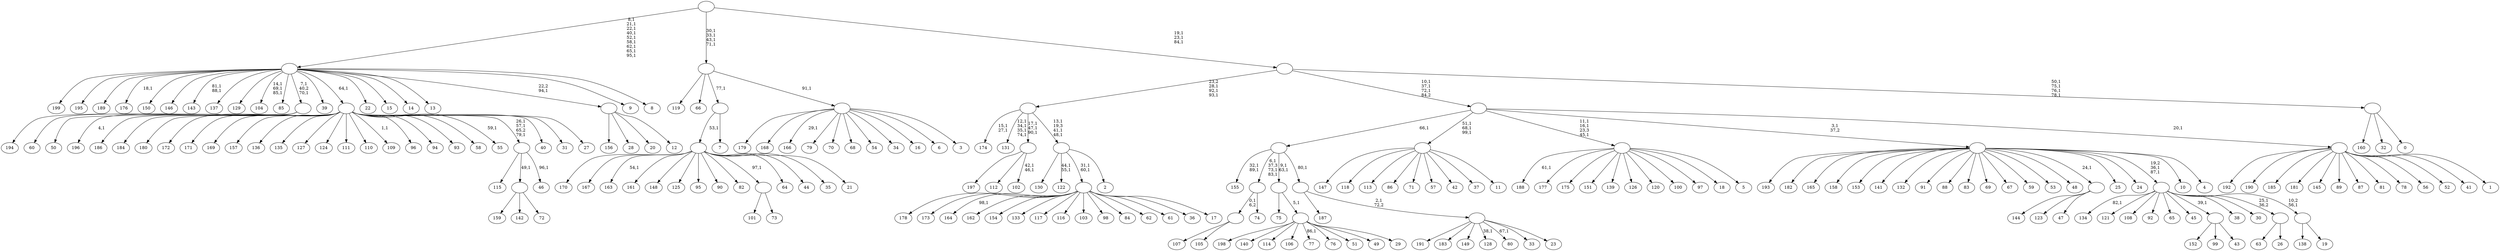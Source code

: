 digraph T {
	300 [label="199"]
	299 [label="198"]
	298 [label="197"]
	297 [label="196"]
	295 [label="195"]
	294 [label="194"]
	293 [label="193"]
	292 [label="192"]
	291 [label="191"]
	290 [label="190"]
	289 [label="189"]
	288 [label="188"]
	286 [label="187"]
	285 [label="186"]
	284 [label="185"]
	283 [label="184"]
	282 [label="183"]
	281 [label="182"]
	280 [label="181"]
	279 [label="180"]
	278 [label="179"]
	277 [label="178"]
	276 [label="177"]
	275 [label="176"]
	273 [label="175"]
	272 [label="174"]
	269 [label="173"]
	268 [label="172"]
	267 [label="171"]
	266 [label="170"]
	265 [label="169"]
	264 [label="168"]
	263 [label="167"]
	262 [label="166"]
	260 [label="165"]
	259 [label="164"]
	257 [label="163"]
	255 [label="162"]
	254 [label="161"]
	253 [label="160"]
	252 [label="159"]
	251 [label="158"]
	250 [label="157"]
	249 [label="156"]
	248 [label="155"]
	245 [label="154"]
	244 [label="153"]
	243 [label="152"]
	242 [label="151"]
	241 [label="150"]
	240 [label="149"]
	239 [label="148"]
	238 [label="147"]
	237 [label="146"]
	236 [label="145"]
	235 [label="144"]
	234 [label="143"]
	231 [label="142"]
	230 [label="141"]
	229 [label="140"]
	228 [label="139"]
	227 [label="138"]
	226 [label="137"]
	225 [label="136"]
	224 [label="135"]
	223 [label="134"]
	221 [label="133"]
	220 [label="132"]
	219 [label="131"]
	214 [label="130"]
	213 [label="129"]
	212 [label="128"]
	210 [label="127"]
	209 [label="126"]
	208 [label="125"]
	207 [label="124"]
	206 [label="123"]
	205 [label="122"]
	202 [label="121"]
	201 [label="120"]
	200 [label="119"]
	199 [label="118"]
	198 [label="117"]
	197 [label="116"]
	196 [label="115"]
	195 [label="114"]
	194 [label="113"]
	193 [label="112"]
	192 [label="111"]
	191 [label="110"]
	190 [label="109"]
	188 [label="108"]
	187 [label="107"]
	186 [label="106"]
	185 [label="105"]
	184 [label=""]
	183 [label="104"]
	179 [label="103"]
	178 [label="102"]
	175 [label=""]
	172 [label="101"]
	171 [label="100"]
	170 [label="99"]
	169 [label="98"]
	168 [label="97"]
	167 [label="96"]
	166 [label="95"]
	165 [label="94"]
	164 [label="93"]
	163 [label="92"]
	162 [label="91"]
	161 [label="90"]
	160 [label="89"]
	159 [label="88"]
	158 [label="87"]
	157 [label="86"]
	156 [label="85"]
	155 [label="84"]
	154 [label="83"]
	153 [label="82"]
	152 [label="81"]
	151 [label="80"]
	149 [label="79"]
	148 [label="78"]
	147 [label="77"]
	145 [label="76"]
	144 [label="75"]
	143 [label="74"]
	142 [label=""]
	139 [label="73"]
	138 [label=""]
	137 [label="72"]
	136 [label=""]
	135 [label="71"]
	134 [label="70"]
	133 [label="69"]
	132 [label="68"]
	131 [label="67"]
	130 [label="66"]
	129 [label="65"]
	128 [label="64"]
	127 [label="63"]
	126 [label="62"]
	125 [label="61"]
	124 [label="60"]
	123 [label="59"]
	122 [label="58"]
	121 [label="57"]
	120 [label="56"]
	119 [label="55"]
	117 [label="54"]
	116 [label="53"]
	115 [label="52"]
	114 [label="51"]
	113 [label="50"]
	112 [label=""]
	110 [label="49"]
	109 [label="48"]
	108 [label="47"]
	107 [label=""]
	106 [label="46"]
	104 [label=""]
	101 [label="45"]
	100 [label="44"]
	99 [label="43"]
	98 [label=""]
	97 [label="42"]
	96 [label="41"]
	95 [label="40"]
	94 [label="39"]
	93 [label="38"]
	92 [label="37"]
	91 [label="36"]
	90 [label="35"]
	89 [label="34"]
	88 [label="33"]
	87 [label="32"]
	86 [label="31"]
	85 [label="30"]
	84 [label="29"]
	83 [label=""]
	82 [label=""]
	80 [label="28"]
	79 [label="27"]
	78 [label=""]
	77 [label="26"]
	76 [label=""]
	75 [label="25"]
	74 [label="24"]
	73 [label="23"]
	72 [label=""]
	71 [label=""]
	70 [label=""]
	69 [label="22"]
	68 [label="21"]
	67 [label=""]
	66 [label="20"]
	65 [label="19"]
	64 [label=""]
	63 [label=""]
	61 [label="18"]
	60 [label="17"]
	59 [label=""]
	57 [label="16"]
	56 [label="15"]
	55 [label="14"]
	54 [label="13"]
	53 [label="12"]
	52 [label=""]
	51 [label="11"]
	50 [label=""]
	47 [label="10"]
	46 [label="9"]
	45 [label="8"]
	44 [label=""]
	35 [label="7"]
	34 [label=""]
	33 [label="6"]
	32 [label="5"]
	31 [label=""]
	28 [label="4"]
	27 [label=""]
	26 [label="3"]
	25 [label=""]
	24 [label=""]
	20 [label="2"]
	19 [label=""]
	16 [label=""]
	13 [label="1"]
	12 [label=""]
	11 [label=""]
	8 [label="0"]
	7 [label=""]
	3 [label=""]
	0 [label=""]
	184 -> 187 [label=""]
	184 -> 185 [label=""]
	175 -> 178 [label="42,1\n46,1"]
	175 -> 298 [label=""]
	175 -> 193 [label=""]
	142 -> 184 [label="0,1\n6,2"]
	142 -> 143 [label=""]
	138 -> 172 [label=""]
	138 -> 139 [label=""]
	136 -> 252 [label=""]
	136 -> 231 [label=""]
	136 -> 137 [label=""]
	112 -> 294 [label=""]
	112 -> 124 [label=""]
	112 -> 113 [label=""]
	107 -> 235 [label=""]
	107 -> 206 [label=""]
	107 -> 108 [label=""]
	104 -> 106 [label="96,1"]
	104 -> 196 [label=""]
	104 -> 136 [label="49,1"]
	98 -> 243 [label=""]
	98 -> 170 [label=""]
	98 -> 99 [label=""]
	83 -> 147 [label="86,1"]
	83 -> 299 [label=""]
	83 -> 229 [label=""]
	83 -> 195 [label=""]
	83 -> 186 [label=""]
	83 -> 145 [label=""]
	83 -> 114 [label=""]
	83 -> 110 [label=""]
	83 -> 84 [label=""]
	82 -> 144 [label=""]
	82 -> 83 [label="5,1"]
	78 -> 104 [label="26,1\n57,1\n65,2\n79,1"]
	78 -> 119 [label="59,1"]
	78 -> 190 [label="1,1"]
	78 -> 297 [label="4,1"]
	78 -> 285 [label=""]
	78 -> 283 [label=""]
	78 -> 279 [label=""]
	78 -> 268 [label=""]
	78 -> 267 [label=""]
	78 -> 265 [label=""]
	78 -> 250 [label=""]
	78 -> 225 [label=""]
	78 -> 224 [label=""]
	78 -> 210 [label=""]
	78 -> 207 [label=""]
	78 -> 192 [label=""]
	78 -> 191 [label=""]
	78 -> 167 [label=""]
	78 -> 165 [label=""]
	78 -> 164 [label=""]
	78 -> 122 [label=""]
	78 -> 95 [label=""]
	78 -> 86 [label=""]
	78 -> 79 [label=""]
	76 -> 127 [label=""]
	76 -> 77 [label=""]
	72 -> 151 [label="67,1"]
	72 -> 212 [label="38,1"]
	72 -> 291 [label=""]
	72 -> 282 [label=""]
	72 -> 240 [label=""]
	72 -> 88 [label=""]
	72 -> 73 [label=""]
	71 -> 286 [label=""]
	71 -> 72 [label="2,1\n72,2"]
	70 -> 82 [label="9,1\n63,1"]
	70 -> 142 [label="6,1\n37,3\n73,1\n83,1"]
	70 -> 248 [label="32,1\n89,1"]
	70 -> 71 [label="80,1"]
	67 -> 257 [label="54,1"]
	67 -> 266 [label=""]
	67 -> 263 [label=""]
	67 -> 254 [label=""]
	67 -> 239 [label=""]
	67 -> 208 [label=""]
	67 -> 166 [label=""]
	67 -> 161 [label=""]
	67 -> 153 [label=""]
	67 -> 138 [label="97,1"]
	67 -> 128 [label=""]
	67 -> 100 [label=""]
	67 -> 90 [label=""]
	67 -> 68 [label=""]
	64 -> 227 [label=""]
	64 -> 65 [label=""]
	63 -> 223 [label="82,1"]
	63 -> 202 [label=""]
	63 -> 188 [label=""]
	63 -> 163 [label=""]
	63 -> 129 [label=""]
	63 -> 101 [label=""]
	63 -> 98 [label="39,1"]
	63 -> 93 [label=""]
	63 -> 85 [label=""]
	63 -> 76 [label="25,1\n36,2"]
	63 -> 64 [label="10,2\n56,1"]
	59 -> 259 [label="98,1"]
	59 -> 277 [label=""]
	59 -> 269 [label=""]
	59 -> 255 [label=""]
	59 -> 245 [label=""]
	59 -> 221 [label=""]
	59 -> 198 [label=""]
	59 -> 197 [label=""]
	59 -> 179 [label=""]
	59 -> 169 [label=""]
	59 -> 155 [label=""]
	59 -> 126 [label=""]
	59 -> 125 [label=""]
	59 -> 91 [label=""]
	59 -> 60 [label=""]
	52 -> 249 [label=""]
	52 -> 80 [label=""]
	52 -> 66 [label=""]
	52 -> 53 [label=""]
	50 -> 238 [label=""]
	50 -> 199 [label=""]
	50 -> 194 [label=""]
	50 -> 157 [label=""]
	50 -> 135 [label=""]
	50 -> 121 [label=""]
	50 -> 97 [label=""]
	50 -> 92 [label=""]
	50 -> 51 [label=""]
	44 -> 112 [label="7,1\n40,2\n70,1"]
	44 -> 183 [label="14,1\n69,1\n85,1"]
	44 -> 234 [label="81,1\n88,1"]
	44 -> 275 [label="18,1"]
	44 -> 300 [label=""]
	44 -> 295 [label=""]
	44 -> 289 [label=""]
	44 -> 241 [label=""]
	44 -> 237 [label=""]
	44 -> 226 [label=""]
	44 -> 213 [label=""]
	44 -> 156 [label=""]
	44 -> 94 [label=""]
	44 -> 78 [label="64,1"]
	44 -> 69 [label=""]
	44 -> 56 [label=""]
	44 -> 55 [label=""]
	44 -> 54 [label=""]
	44 -> 52 [label="22,2\n94,1"]
	44 -> 46 [label=""]
	44 -> 45 [label=""]
	34 -> 67 [label="53,1"]
	34 -> 35 [label=""]
	31 -> 288 [label="61,1"]
	31 -> 276 [label=""]
	31 -> 273 [label=""]
	31 -> 242 [label=""]
	31 -> 228 [label=""]
	31 -> 209 [label=""]
	31 -> 201 [label=""]
	31 -> 171 [label=""]
	31 -> 168 [label=""]
	31 -> 61 [label=""]
	31 -> 32 [label=""]
	27 -> 63 [label="19,2\n36,1\n87,1"]
	27 -> 293 [label=""]
	27 -> 281 [label=""]
	27 -> 260 [label=""]
	27 -> 251 [label=""]
	27 -> 244 [label=""]
	27 -> 230 [label=""]
	27 -> 220 [label=""]
	27 -> 162 [label=""]
	27 -> 159 [label=""]
	27 -> 154 [label=""]
	27 -> 133 [label=""]
	27 -> 131 [label=""]
	27 -> 123 [label=""]
	27 -> 116 [label=""]
	27 -> 109 [label=""]
	27 -> 107 [label="24,1"]
	27 -> 75 [label=""]
	27 -> 74 [label=""]
	27 -> 47 [label=""]
	27 -> 28 [label=""]
	25 -> 262 [label="29,1"]
	25 -> 278 [label=""]
	25 -> 264 [label=""]
	25 -> 149 [label=""]
	25 -> 134 [label=""]
	25 -> 132 [label=""]
	25 -> 117 [label=""]
	25 -> 89 [label=""]
	25 -> 57 [label=""]
	25 -> 33 [label=""]
	25 -> 26 [label=""]
	24 -> 200 [label=""]
	24 -> 130 [label=""]
	24 -> 34 [label="77,1"]
	24 -> 25 [label="91,1"]
	19 -> 59 [label="31,1\n60,1"]
	19 -> 205 [label="44,1\n55,1"]
	19 -> 214 [label=""]
	19 -> 20 [label=""]
	16 -> 19 [label="13,1\n19,3\n41,1\n48,1"]
	16 -> 175 [label="17,1\n47,1\n90,1"]
	16 -> 219 [label="12,1\n34,1\n35,1\n74,1"]
	16 -> 272 [label="15,1\n27,1"]
	12 -> 292 [label=""]
	12 -> 290 [label=""]
	12 -> 284 [label=""]
	12 -> 280 [label=""]
	12 -> 236 [label=""]
	12 -> 160 [label=""]
	12 -> 158 [label=""]
	12 -> 152 [label=""]
	12 -> 148 [label=""]
	12 -> 120 [label=""]
	12 -> 115 [label=""]
	12 -> 96 [label=""]
	12 -> 13 [label=""]
	11 -> 31 [label="11,1\n16,1\n23,3\n45,1"]
	11 -> 50 [label="51,1\n68,1\n99,1"]
	11 -> 70 [label="66,1"]
	11 -> 27 [label="3,1\n37,2"]
	11 -> 12 [label="20,1"]
	7 -> 253 [label=""]
	7 -> 87 [label=""]
	7 -> 8 [label=""]
	3 -> 7 [label="50,1\n75,1\n76,1\n78,1"]
	3 -> 11 [label="10,1\n37,1\n72,1\n84,2"]
	3 -> 16 [label="23,2\n28,1\n92,1\n93,1"]
	0 -> 3 [label="19,1\n23,1\n84,1"]
	0 -> 24 [label="30,1\n33,1\n43,1\n71,1"]
	0 -> 44 [label="8,1\n21,1\n22,1\n40,1\n52,1\n58,1\n62,1\n65,1\n95,1"]
}
